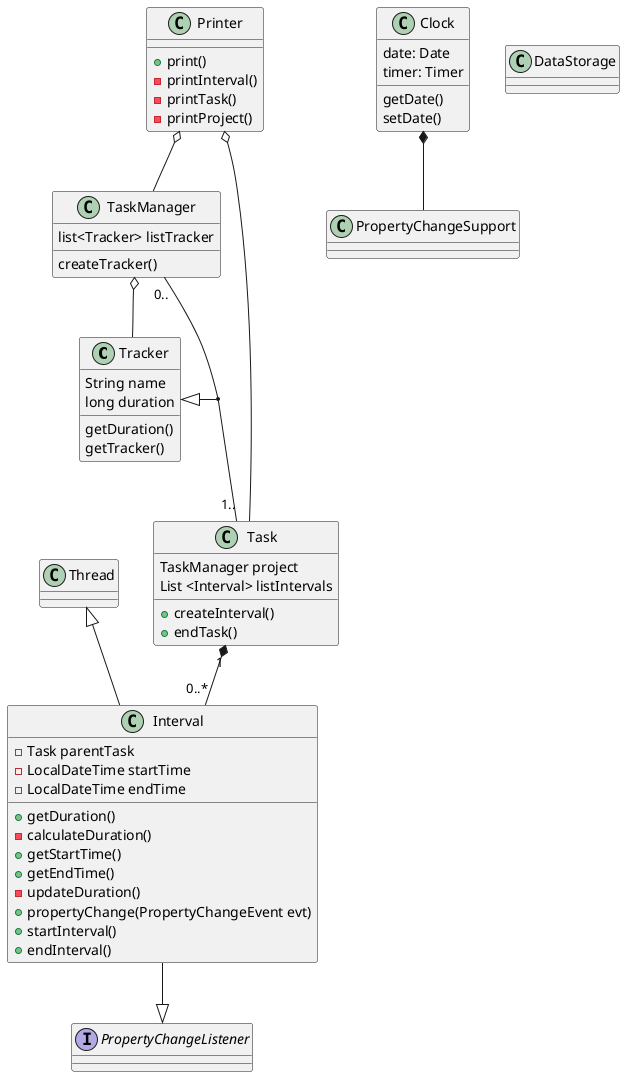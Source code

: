 @startuml
class Tracker{
String name
long duration
getDuration()
getTracker()
}

class TaskManager{
list<Tracker> listTracker
createTracker()
}

class Task{
TaskManager project
List <Interval> listIntervals
+createInterval()
+endTask()
}

class Interval{
-Task parentTask
-LocalDateTime startTime
-LocalDateTime endTime
+getDuration()
-calculateDuration()
+getStartTime()
+getEndTime()
-updateDuration()
+propertyChange(PropertyChangeEvent evt)
+startInterval()
+endInterval()
}

Interface PropertyChangeListener

Class PropertyChangeSupport

class Clock{
getDate()
setDate()
date: Date
timer: Timer
}

class DataStorage

class Thread

class Printer{
+print()
-printInterval()
-printTask()
-printProject()
}

TaskManager"0.." -- "1.." Task
Tracker<|--(TaskManager, Task)
Task"1"*--"0..*"Interval
Interval--|>PropertyChangeListener
TaskManager o--Tracker
Clock*--PropertyChangeSupport
Thread <|-- Interval
Printer o-- TaskManager
Printer o-- Task

@enduml